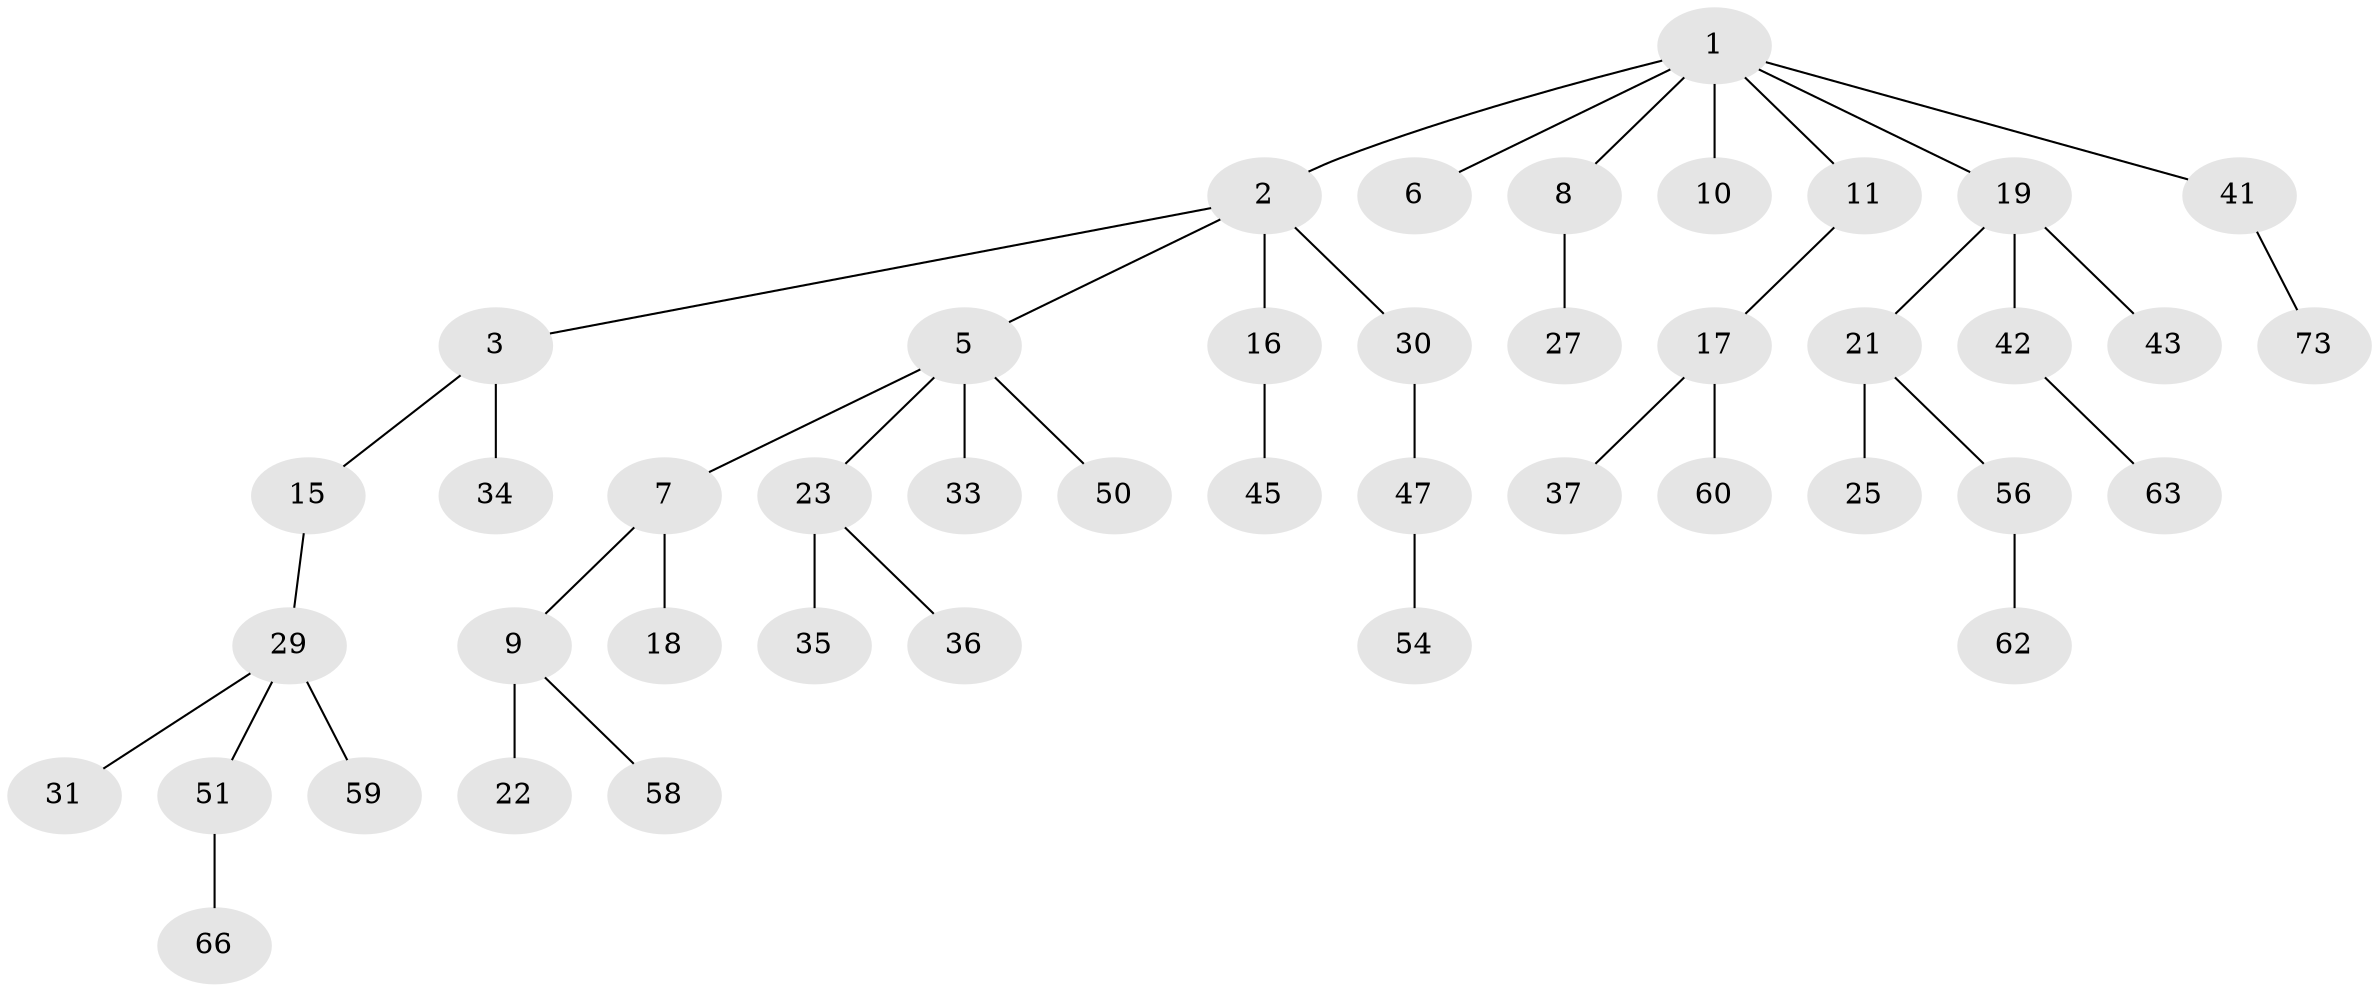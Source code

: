// original degree distribution, {4: 0.0821917808219178, 6: 0.0136986301369863, 3: 0.1506849315068493, 5: 0.0136986301369863, 2: 0.3013698630136986, 1: 0.4383561643835616}
// Generated by graph-tools (version 1.1) at 2025/42/03/06/25 10:42:03]
// undirected, 44 vertices, 43 edges
graph export_dot {
graph [start="1"]
  node [color=gray90,style=filled];
  1 [super="+4"];
  2 [super="+44"];
  3 [super="+12"];
  5 [super="+32"];
  6 [super="+72"];
  7 [super="+61"];
  8 [super="+64"];
  9 [super="+13"];
  10 [super="+26"];
  11 [super="+14"];
  15;
  16 [super="+53"];
  17 [super="+20"];
  18;
  19 [super="+40"];
  21 [super="+24"];
  22 [super="+28"];
  23 [super="+39"];
  25 [super="+71"];
  27 [super="+69"];
  29 [super="+46"];
  30 [super="+38"];
  31;
  33;
  34;
  35;
  36 [super="+55"];
  37 [super="+48"];
  41 [super="+52"];
  42 [super="+49"];
  43;
  45 [super="+65"];
  47 [super="+68"];
  50;
  51 [super="+57"];
  54;
  56 [super="+70"];
  58;
  59;
  60;
  62;
  63;
  66 [super="+67"];
  73;
  1 -- 2;
  1 -- 10;
  1 -- 11;
  1 -- 19;
  1 -- 6;
  1 -- 8;
  1 -- 41;
  2 -- 3;
  2 -- 5;
  2 -- 16;
  2 -- 30;
  3 -- 15;
  3 -- 34;
  5 -- 7;
  5 -- 23;
  5 -- 33;
  5 -- 50;
  7 -- 9;
  7 -- 18;
  8 -- 27;
  9 -- 58;
  9 -- 22;
  11 -- 17;
  15 -- 29;
  16 -- 45;
  17 -- 60;
  17 -- 37;
  19 -- 21;
  19 -- 43;
  19 -- 42;
  21 -- 25;
  21 -- 56;
  23 -- 35;
  23 -- 36;
  29 -- 31;
  29 -- 59;
  29 -- 51;
  30 -- 47;
  41 -- 73;
  42 -- 63;
  47 -- 54;
  51 -- 66;
  56 -- 62;
}
